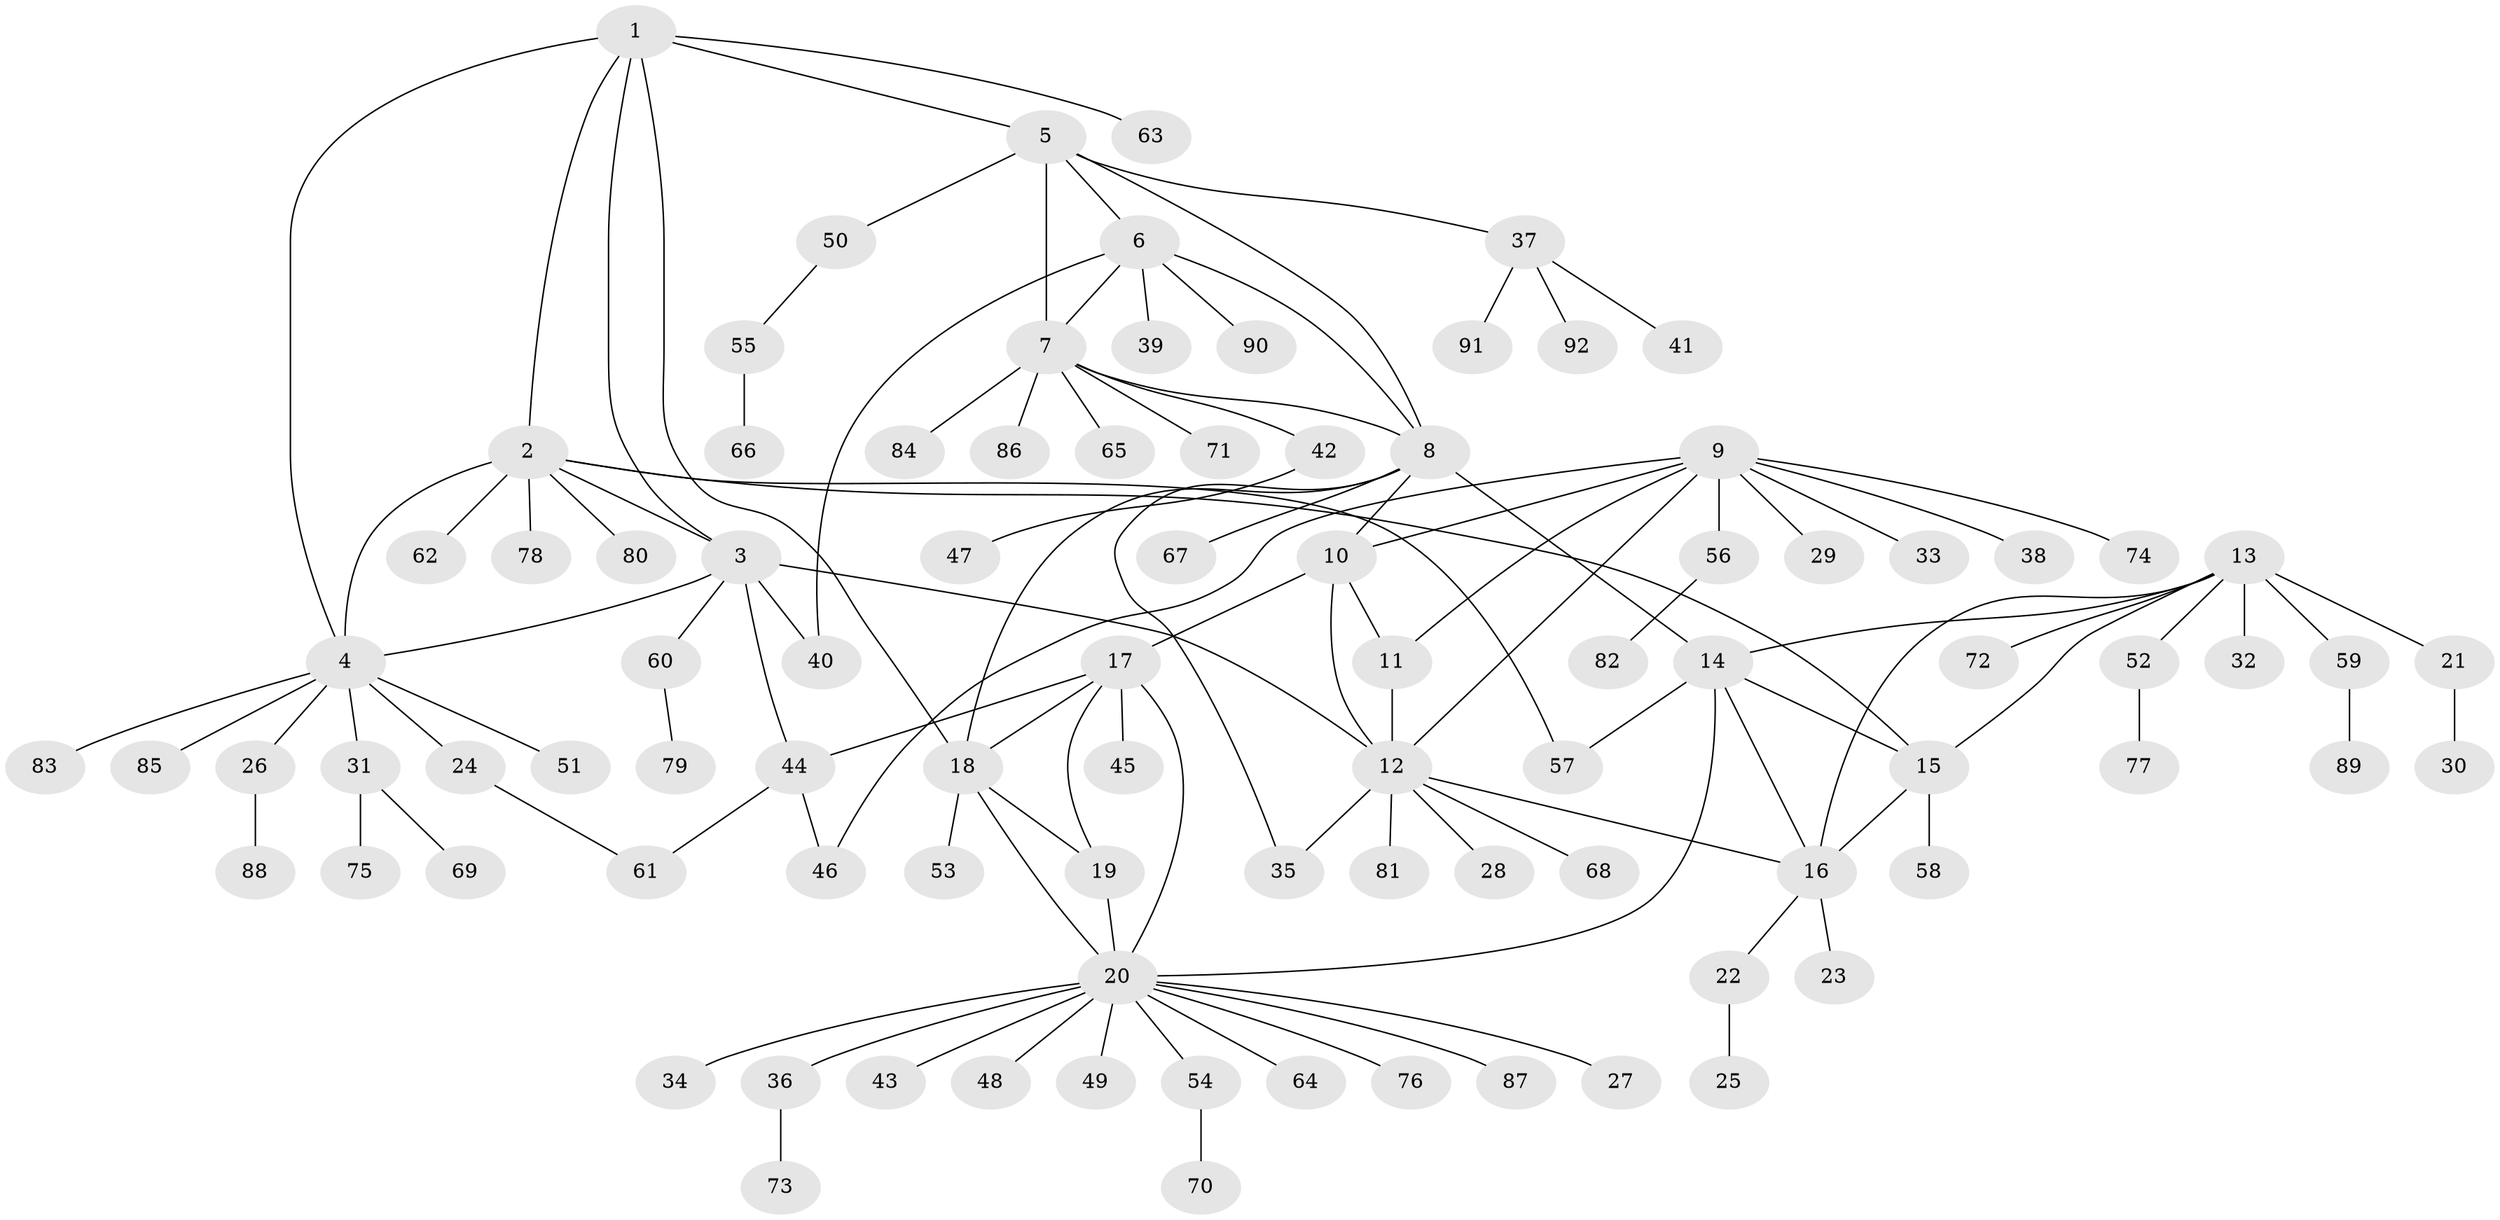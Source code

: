 // Generated by graph-tools (version 1.1) at 2025/26/03/09/25 03:26:40]
// undirected, 92 vertices, 118 edges
graph export_dot {
graph [start="1"]
  node [color=gray90,style=filled];
  1;
  2;
  3;
  4;
  5;
  6;
  7;
  8;
  9;
  10;
  11;
  12;
  13;
  14;
  15;
  16;
  17;
  18;
  19;
  20;
  21;
  22;
  23;
  24;
  25;
  26;
  27;
  28;
  29;
  30;
  31;
  32;
  33;
  34;
  35;
  36;
  37;
  38;
  39;
  40;
  41;
  42;
  43;
  44;
  45;
  46;
  47;
  48;
  49;
  50;
  51;
  52;
  53;
  54;
  55;
  56;
  57;
  58;
  59;
  60;
  61;
  62;
  63;
  64;
  65;
  66;
  67;
  68;
  69;
  70;
  71;
  72;
  73;
  74;
  75;
  76;
  77;
  78;
  79;
  80;
  81;
  82;
  83;
  84;
  85;
  86;
  87;
  88;
  89;
  90;
  91;
  92;
  1 -- 2;
  1 -- 3;
  1 -- 4;
  1 -- 5;
  1 -- 18;
  1 -- 63;
  2 -- 3;
  2 -- 4;
  2 -- 15;
  2 -- 57;
  2 -- 62;
  2 -- 78;
  2 -- 80;
  3 -- 4;
  3 -- 12;
  3 -- 40;
  3 -- 44;
  3 -- 60;
  4 -- 24;
  4 -- 26;
  4 -- 31;
  4 -- 51;
  4 -- 83;
  4 -- 85;
  5 -- 6;
  5 -- 7;
  5 -- 8;
  5 -- 37;
  5 -- 50;
  6 -- 7;
  6 -- 8;
  6 -- 39;
  6 -- 40;
  6 -- 90;
  7 -- 8;
  7 -- 42;
  7 -- 65;
  7 -- 71;
  7 -- 84;
  7 -- 86;
  8 -- 10;
  8 -- 14;
  8 -- 18;
  8 -- 35;
  8 -- 67;
  9 -- 10;
  9 -- 11;
  9 -- 12;
  9 -- 29;
  9 -- 33;
  9 -- 38;
  9 -- 46;
  9 -- 56;
  9 -- 74;
  10 -- 11;
  10 -- 12;
  10 -- 17;
  11 -- 12;
  12 -- 16;
  12 -- 28;
  12 -- 35;
  12 -- 68;
  12 -- 81;
  13 -- 14;
  13 -- 15;
  13 -- 16;
  13 -- 21;
  13 -- 32;
  13 -- 52;
  13 -- 59;
  13 -- 72;
  14 -- 15;
  14 -- 16;
  14 -- 20;
  14 -- 57;
  15 -- 16;
  15 -- 58;
  16 -- 22;
  16 -- 23;
  17 -- 18;
  17 -- 19;
  17 -- 20;
  17 -- 44;
  17 -- 45;
  18 -- 19;
  18 -- 20;
  18 -- 53;
  19 -- 20;
  20 -- 27;
  20 -- 34;
  20 -- 36;
  20 -- 43;
  20 -- 48;
  20 -- 49;
  20 -- 54;
  20 -- 64;
  20 -- 76;
  20 -- 87;
  21 -- 30;
  22 -- 25;
  24 -- 61;
  26 -- 88;
  31 -- 69;
  31 -- 75;
  36 -- 73;
  37 -- 41;
  37 -- 91;
  37 -- 92;
  42 -- 47;
  44 -- 46;
  44 -- 61;
  50 -- 55;
  52 -- 77;
  54 -- 70;
  55 -- 66;
  56 -- 82;
  59 -- 89;
  60 -- 79;
}
